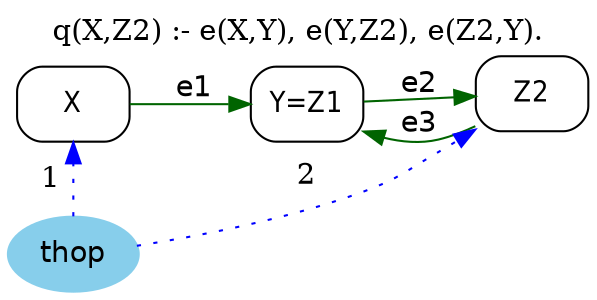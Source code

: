 strict digraph G {
	graph [bb="0,0,269.19,136",
		label="q(X,Z2) :- e(X,Y), e(Y,Z2), e(Z2,Y).",
		labelloc=t,
		lheight=0.21,
		lp="134.6,124.5",
		lwidth=2.89,
		rankdir=LR
	];
	node [label="\N"];
	X	 [fontname="Helvetica-Narrow",
		height=0.5,
		pos="28.597,90",
		shape=box,
		style=rounded,
		width=0.75];
	Y	 [fontname="Helvetica-Narrow",
		height=0.5,
		label="Y=Z1",
		pos="136.19,90",
		shape=box,
		style=rounded,
		width=0.75];
	X -> Y	 [color=darkgreen,
		fontname=helvetica,
		label=e1,
		lp="83.195,97.5",
		pos="e,109.05,90 55.749,90 68.747,90 84.521,90 98.646,90"];
	Z2	 [fontname="Helvetica-Narrow",
		height=0.5,
		pos="242.19,95",
		shape=box,
		style=rounded,
		width=0.75];
	Y -> Z2	 [color=darkgreen,
		fontname=helvetica,
		label=e2,
		lp="189.19,99.5",
		pos="e,214.85,93.71 163.22,91.275 175.83,91.869 191.05,92.587 204.74,93.233"];
	Z2 -> Y	 [color=darkgreen,
		fontname=helvetica,
		label=e3,
		lp="189.19,80.5",
		pos="e,163.39,76.412 214.84,79.208 209.18,76.639 203.13,74.372 197.19,73 189.36,71.188 181.03,71.798 173.12,73.595"];
	thop	 [color=skyblue,
		fillcolor=skyblue,
		fontname=helvetica,
		height=0.5,
		pos="28.597,18",
		shape=oval,
		style="filled,rounded",
		width=0.79437];
	thop -> X	 [color=blue,
		constraint=false,
		label=1,
		lp="18.097,54",
		pos="e,28.597,71.587 28.597,36.169 28.597,43.869 28.597,53.026 28.597,61.583",
		style=dotted];
	thop -> Z2	 [color=blue,
		constraint=false,
		label=2,
		lp="136.19,55.5",
		pos="e,215.19,77.913 56.607,21.813 84.321,26.145 127.63,34.432 163.19,48 179.37,54.17 182.29,58.203 197.19,67 200.22,68.784 203.34,70.659 \
206.46,72.557",
		style=dotted];
}
